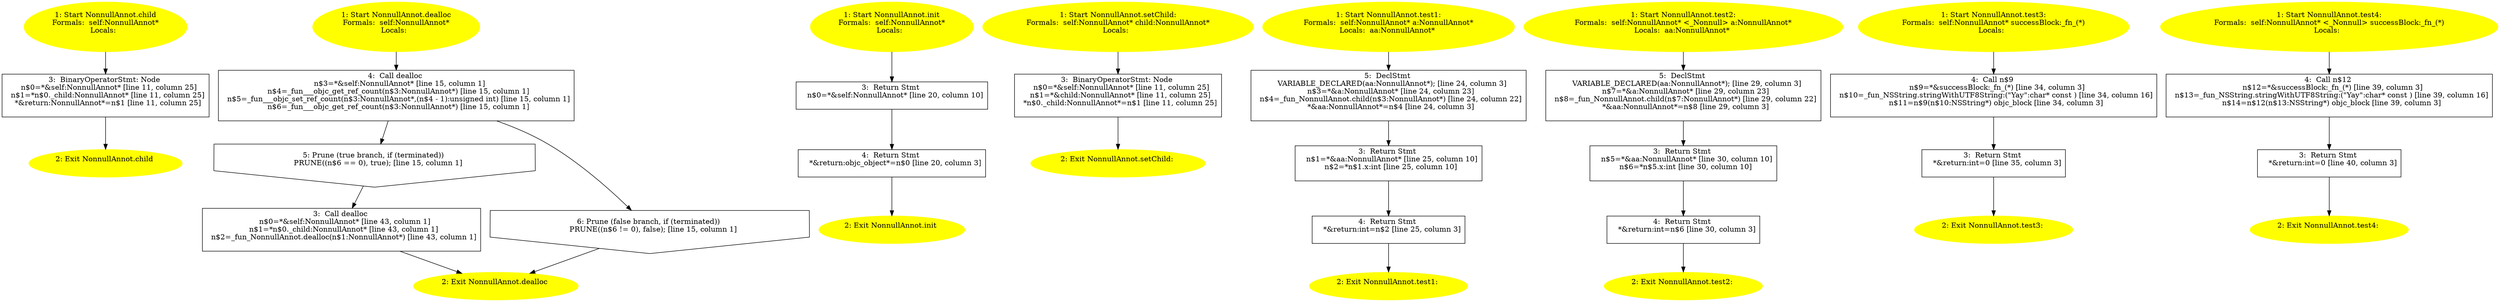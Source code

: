 /* @generated */
digraph cfg {
"child#NonnullAnnot#[instance].cad0e87ab83fad49_1" [label="1: Start NonnullAnnot.child\nFormals:  self:NonnullAnnot*\nLocals:  \n  " color=yellow style=filled]
	

	 "child#NonnullAnnot#[instance].cad0e87ab83fad49_1" -> "child#NonnullAnnot#[instance].cad0e87ab83fad49_3" ;
"child#NonnullAnnot#[instance].cad0e87ab83fad49_2" [label="2: Exit NonnullAnnot.child \n  " color=yellow style=filled]
	

"child#NonnullAnnot#[instance].cad0e87ab83fad49_3" [label="3:  BinaryOperatorStmt: Node \n   n$0=*&self:NonnullAnnot* [line 11, column 25]\n  n$1=*n$0._child:NonnullAnnot* [line 11, column 25]\n  *&return:NonnullAnnot*=n$1 [line 11, column 25]\n " shape="box"]
	

	 "child#NonnullAnnot#[instance].cad0e87ab83fad49_3" -> "child#NonnullAnnot#[instance].cad0e87ab83fad49_2" ;
"dealloc#NonnullAnnot#[instance].0d2074a7281416c0_1" [label="1: Start NonnullAnnot.dealloc\nFormals:  self:NonnullAnnot*\nLocals:  \n  " color=yellow style=filled]
	

	 "dealloc#NonnullAnnot#[instance].0d2074a7281416c0_1" -> "dealloc#NonnullAnnot#[instance].0d2074a7281416c0_4" ;
"dealloc#NonnullAnnot#[instance].0d2074a7281416c0_2" [label="2: Exit NonnullAnnot.dealloc \n  " color=yellow style=filled]
	

"dealloc#NonnullAnnot#[instance].0d2074a7281416c0_3" [label="3:  Call dealloc \n   n$0=*&self:NonnullAnnot* [line 43, column 1]\n  n$1=*n$0._child:NonnullAnnot* [line 43, column 1]\n  n$2=_fun_NonnullAnnot.dealloc(n$1:NonnullAnnot*) [line 43, column 1]\n " shape="box"]
	

	 "dealloc#NonnullAnnot#[instance].0d2074a7281416c0_3" -> "dealloc#NonnullAnnot#[instance].0d2074a7281416c0_2" ;
"dealloc#NonnullAnnot#[instance].0d2074a7281416c0_4" [label="4:  Call dealloc \n   n$3=*&self:NonnullAnnot* [line 15, column 1]\n  n$4=_fun___objc_get_ref_count(n$3:NonnullAnnot*) [line 15, column 1]\n  n$5=_fun___objc_set_ref_count(n$3:NonnullAnnot*,(n$4 - 1):unsigned int) [line 15, column 1]\n  n$6=_fun___objc_get_ref_count(n$3:NonnullAnnot*) [line 15, column 1]\n " shape="box"]
	

	 "dealloc#NonnullAnnot#[instance].0d2074a7281416c0_4" -> "dealloc#NonnullAnnot#[instance].0d2074a7281416c0_5" ;
	 "dealloc#NonnullAnnot#[instance].0d2074a7281416c0_4" -> "dealloc#NonnullAnnot#[instance].0d2074a7281416c0_6" ;
"dealloc#NonnullAnnot#[instance].0d2074a7281416c0_5" [label="5: Prune (true branch, if (terminated)) \n   PRUNE((n$6 == 0), true); [line 15, column 1]\n " shape="invhouse"]
	

	 "dealloc#NonnullAnnot#[instance].0d2074a7281416c0_5" -> "dealloc#NonnullAnnot#[instance].0d2074a7281416c0_3" ;
"dealloc#NonnullAnnot#[instance].0d2074a7281416c0_6" [label="6: Prune (false branch, if (terminated)) \n   PRUNE((n$6 != 0), false); [line 15, column 1]\n " shape="invhouse"]
	

	 "dealloc#NonnullAnnot#[instance].0d2074a7281416c0_6" -> "dealloc#NonnullAnnot#[instance].0d2074a7281416c0_2" ;
"init#NonnullAnnot#[instance].297346e53db4e69b_1" [label="1: Start NonnullAnnot.init\nFormals:  self:NonnullAnnot*\nLocals:  \n  " color=yellow style=filled]
	

	 "init#NonnullAnnot#[instance].297346e53db4e69b_1" -> "init#NonnullAnnot#[instance].297346e53db4e69b_3" ;
"init#NonnullAnnot#[instance].297346e53db4e69b_2" [label="2: Exit NonnullAnnot.init \n  " color=yellow style=filled]
	

"init#NonnullAnnot#[instance].297346e53db4e69b_3" [label="3:  Return Stmt \n   n$0=*&self:NonnullAnnot* [line 20, column 10]\n " shape="box"]
	

	 "init#NonnullAnnot#[instance].297346e53db4e69b_3" -> "init#NonnullAnnot#[instance].297346e53db4e69b_4" ;
"init#NonnullAnnot#[instance].297346e53db4e69b_4" [label="4:  Return Stmt \n   *&return:objc_object*=n$0 [line 20, column 3]\n " shape="box"]
	

	 "init#NonnullAnnot#[instance].297346e53db4e69b_4" -> "init#NonnullAnnot#[instance].297346e53db4e69b_2" ;
"setChild:#NonnullAnnot(class Nonn.ce8a76b9fce6ea15_1" [label="1: Start NonnullAnnot.setChild:\nFormals:  self:NonnullAnnot* child:NonnullAnnot*\nLocals:  \n  " color=yellow style=filled]
	

	 "setChild:#NonnullAnnot(class Nonn.ce8a76b9fce6ea15_1" -> "setChild:#NonnullAnnot(class Nonn.ce8a76b9fce6ea15_3" ;
"setChild:#NonnullAnnot(class Nonn.ce8a76b9fce6ea15_2" [label="2: Exit NonnullAnnot.setChild: \n  " color=yellow style=filled]
	

"setChild:#NonnullAnnot(class Nonn.ce8a76b9fce6ea15_3" [label="3:  BinaryOperatorStmt: Node \n   n$0=*&self:NonnullAnnot* [line 11, column 25]\n  n$1=*&child:NonnullAnnot* [line 11, column 25]\n  *n$0._child:NonnullAnnot*=n$1 [line 11, column 25]\n " shape="box"]
	

	 "setChild:#NonnullAnnot(class Nonn.ce8a76b9fce6ea15_3" -> "setChild:#NonnullAnnot(class Nonn.ce8a76b9fce6ea15_2" ;
"test1:#NonnullAnnot(class Nonnull.985a9c97633ffa1f_1" [label="1: Start NonnullAnnot.test1:\nFormals:  self:NonnullAnnot* a:NonnullAnnot*\nLocals:  aa:NonnullAnnot* \n  " color=yellow style=filled]
	

	 "test1:#NonnullAnnot(class Nonnull.985a9c97633ffa1f_1" -> "test1:#NonnullAnnot(class Nonnull.985a9c97633ffa1f_5" ;
"test1:#NonnullAnnot(class Nonnull.985a9c97633ffa1f_2" [label="2: Exit NonnullAnnot.test1: \n  " color=yellow style=filled]
	

"test1:#NonnullAnnot(class Nonnull.985a9c97633ffa1f_3" [label="3:  Return Stmt \n   n$1=*&aa:NonnullAnnot* [line 25, column 10]\n  n$2=*n$1.x:int [line 25, column 10]\n " shape="box"]
	

	 "test1:#NonnullAnnot(class Nonnull.985a9c97633ffa1f_3" -> "test1:#NonnullAnnot(class Nonnull.985a9c97633ffa1f_4" ;
"test1:#NonnullAnnot(class Nonnull.985a9c97633ffa1f_4" [label="4:  Return Stmt \n   *&return:int=n$2 [line 25, column 3]\n " shape="box"]
	

	 "test1:#NonnullAnnot(class Nonnull.985a9c97633ffa1f_4" -> "test1:#NonnullAnnot(class Nonnull.985a9c97633ffa1f_2" ;
"test1:#NonnullAnnot(class Nonnull.985a9c97633ffa1f_5" [label="5:  DeclStmt \n   VARIABLE_DECLARED(aa:NonnullAnnot*); [line 24, column 3]\n  n$3=*&a:NonnullAnnot* [line 24, column 23]\n  n$4=_fun_NonnullAnnot.child(n$3:NonnullAnnot*) [line 24, column 22]\n  *&aa:NonnullAnnot*=n$4 [line 24, column 3]\n " shape="box"]
	

	 "test1:#NonnullAnnot(class Nonnull.985a9c97633ffa1f_5" -> "test1:#NonnullAnnot(class Nonnull.985a9c97633ffa1f_3" ;
"test2:#NonnullAnnot(class Nonnull.e479988e9efecc2c_1" [label="1: Start NonnullAnnot.test2:\nFormals:  self:NonnullAnnot* <_Nonnull> a:NonnullAnnot*\nLocals:  aa:NonnullAnnot* \n  " color=yellow style=filled]
	

	 "test2:#NonnullAnnot(class Nonnull.e479988e9efecc2c_1" -> "test2:#NonnullAnnot(class Nonnull.e479988e9efecc2c_5" ;
"test2:#NonnullAnnot(class Nonnull.e479988e9efecc2c_2" [label="2: Exit NonnullAnnot.test2: \n  " color=yellow style=filled]
	

"test2:#NonnullAnnot(class Nonnull.e479988e9efecc2c_3" [label="3:  Return Stmt \n   n$5=*&aa:NonnullAnnot* [line 30, column 10]\n  n$6=*n$5.x:int [line 30, column 10]\n " shape="box"]
	

	 "test2:#NonnullAnnot(class Nonnull.e479988e9efecc2c_3" -> "test2:#NonnullAnnot(class Nonnull.e479988e9efecc2c_4" ;
"test2:#NonnullAnnot(class Nonnull.e479988e9efecc2c_4" [label="4:  Return Stmt \n   *&return:int=n$6 [line 30, column 3]\n " shape="box"]
	

	 "test2:#NonnullAnnot(class Nonnull.e479988e9efecc2c_4" -> "test2:#NonnullAnnot(class Nonnull.e479988e9efecc2c_2" ;
"test2:#NonnullAnnot(class Nonnull.e479988e9efecc2c_5" [label="5:  DeclStmt \n   VARIABLE_DECLARED(aa:NonnullAnnot*); [line 29, column 3]\n  n$7=*&a:NonnullAnnot* [line 29, column 23]\n  n$8=_fun_NonnullAnnot.child(n$7:NonnullAnnot*) [line 29, column 22]\n  *&aa:NonnullAnnot*=n$8 [line 29, column 3]\n " shape="box"]
	

	 "test2:#NonnullAnnot(class Nonnull.e479988e9efecc2c_5" -> "test2:#NonnullAnnot(class Nonnull.e479988e9efecc2c_3" ;
"test3:#NonnullAnnot#[instance].0e0a10b544f9cece_1" [label="1: Start NonnullAnnot.test3:\nFormals:  self:NonnullAnnot* successBlock:_fn_(*)\nLocals:  \n  " color=yellow style=filled]
	

	 "test3:#NonnullAnnot#[instance].0e0a10b544f9cece_1" -> "test3:#NonnullAnnot#[instance].0e0a10b544f9cece_4" ;
"test3:#NonnullAnnot#[instance].0e0a10b544f9cece_2" [label="2: Exit NonnullAnnot.test3: \n  " color=yellow style=filled]
	

"test3:#NonnullAnnot#[instance].0e0a10b544f9cece_3" [label="3:  Return Stmt \n   *&return:int=0 [line 35, column 3]\n " shape="box"]
	

	 "test3:#NonnullAnnot#[instance].0e0a10b544f9cece_3" -> "test3:#NonnullAnnot#[instance].0e0a10b544f9cece_2" ;
"test3:#NonnullAnnot#[instance].0e0a10b544f9cece_4" [label="4:  Call n$9 \n   n$9=*&successBlock:_fn_(*) [line 34, column 3]\n  n$10=_fun_NSString.stringWithUTF8String:(\"Yay\":char* const ) [line 34, column 16]\n  n$11=n$9(n$10:NSString*) objc_block [line 34, column 3]\n " shape="box"]
	

	 "test3:#NonnullAnnot#[instance].0e0a10b544f9cece_4" -> "test3:#NonnullAnnot#[instance].0e0a10b544f9cece_3" ;
"test4:#NonnullAnnot#[instance].4dee71de0c7397a3_1" [label="1: Start NonnullAnnot.test4:\nFormals:  self:NonnullAnnot* <_Nonnull> successBlock:_fn_(*)\nLocals:  \n  " color=yellow style=filled]
	

	 "test4:#NonnullAnnot#[instance].4dee71de0c7397a3_1" -> "test4:#NonnullAnnot#[instance].4dee71de0c7397a3_4" ;
"test4:#NonnullAnnot#[instance].4dee71de0c7397a3_2" [label="2: Exit NonnullAnnot.test4: \n  " color=yellow style=filled]
	

"test4:#NonnullAnnot#[instance].4dee71de0c7397a3_3" [label="3:  Return Stmt \n   *&return:int=0 [line 40, column 3]\n " shape="box"]
	

	 "test4:#NonnullAnnot#[instance].4dee71de0c7397a3_3" -> "test4:#NonnullAnnot#[instance].4dee71de0c7397a3_2" ;
"test4:#NonnullAnnot#[instance].4dee71de0c7397a3_4" [label="4:  Call n$12 \n   n$12=*&successBlock:_fn_(*) [line 39, column 3]\n  n$13=_fun_NSString.stringWithUTF8String:(\"Yay\":char* const ) [line 39, column 16]\n  n$14=n$12(n$13:NSString*) objc_block [line 39, column 3]\n " shape="box"]
	

	 "test4:#NonnullAnnot#[instance].4dee71de0c7397a3_4" -> "test4:#NonnullAnnot#[instance].4dee71de0c7397a3_3" ;
}
